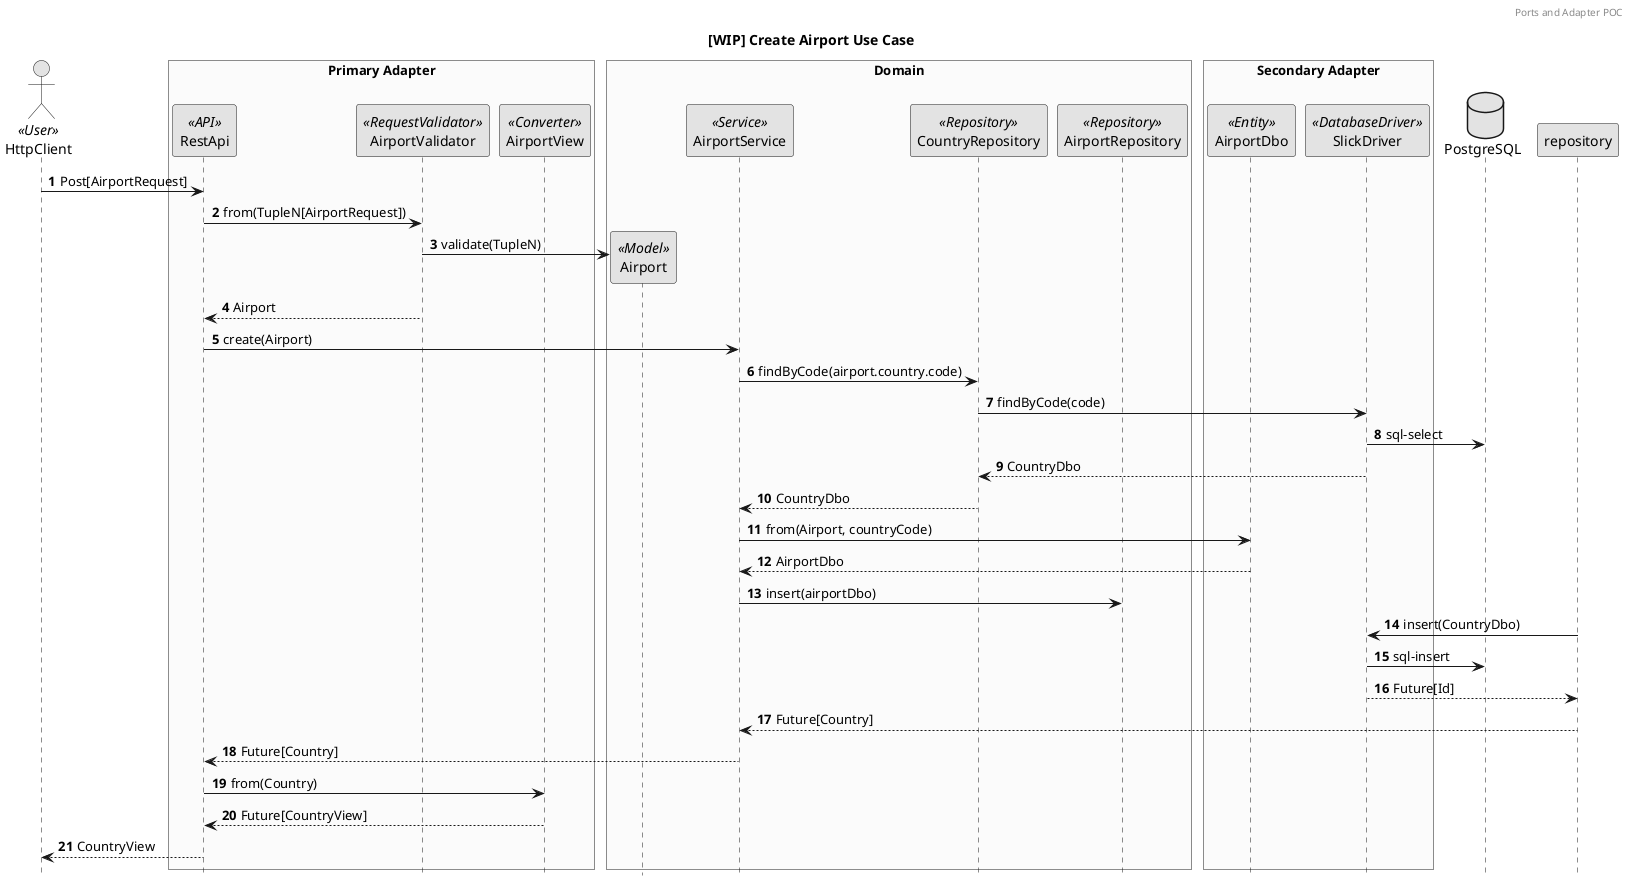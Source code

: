 @startuml
skinparam monochrome true
skinparam BoxPadding 5
header Ports and Adapter POC
title [WIP] Create Airport Use Case

hide footbox
actor HttpClient as user << User >>

box "Primary Adapter" #FBFBFB
participant "RestApi" as api << API >>
participant "AirportValidator" as validator << RequestValidator >>
participant "AirportView" as view << Converter >>
end box
box "Domain" #FBFBFB
participant "Airport" as airport << Model >>
participant "AirportService" as service << Service >>
participant "CountryRepository" as countryRepo << Repository >>
participant "AirportRepository" as airportRepo << Repository >>
end box
box "Secondary Adapter" #FBFBFB
participant "AirportDbo" as dbo << Entity >>
participant "SlickDriver" as db << DatabaseDriver >>
end box

database PostgreSQL as pgdb

autonumber
user -> api: Post[AirportRequest]
api -> validator : from(TupleN[AirportRequest])
validator -> airport ** : validate(TupleN)
validator --> api: Airport
api -> service: create(Airport)
service -> countryRepo : findByCode(airport.country.code)
countryRepo -> db: findByCode(code)
db -> pgdb : sql-select
db --> countryRepo: CountryDbo
countryRepo --> service: CountryDbo
service -> dbo: from(Airport, countryCode)
dbo --> service: AirportDbo
service -> airportRepo: insert(airportDbo)
repository -> db : insert(CountryDbo)
db -> pgdb : sql-insert
db --> repository : Future[Id]
repository --> service : Future[Country]
service --> api : Future[Country]
api -> view : from(Country)
view --> api : Future[CountryView]
api --> user : CountryView
@enduml